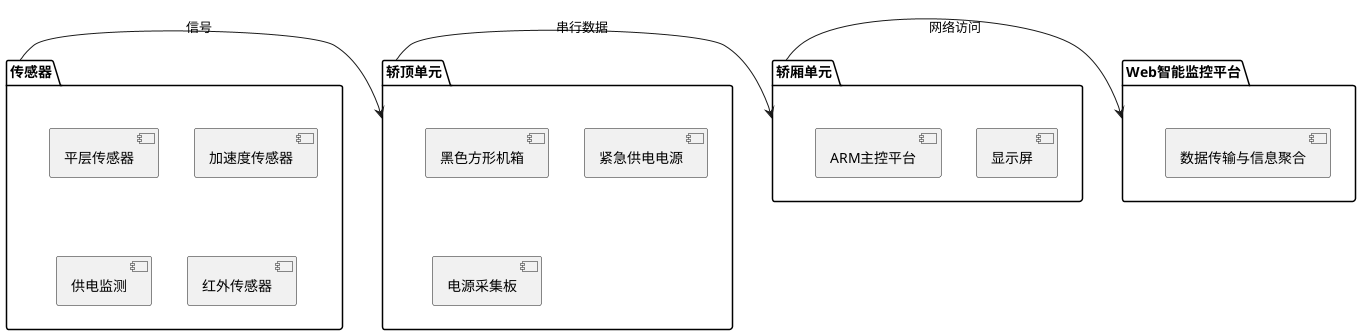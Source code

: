 @startuml

package "传感器" {
[平层传感器]
[加速度传感器]
[供电监测]
[红外传感器]
}

传感器 -> 轿顶单元:信号
轿顶单元 -> 轿厢单元:串行数据
轿厢单元 -> Web智能监控平台:网络访问

package "轿顶单元"{
[黑色方形机箱]
[紧急供电电源]
[电源采集板]
}

package "轿厢单元"{
[显示屏]
[ARM主控平台]
}

package "Web智能监控平台"{
[数据传输与信息聚合]
}
@enduml